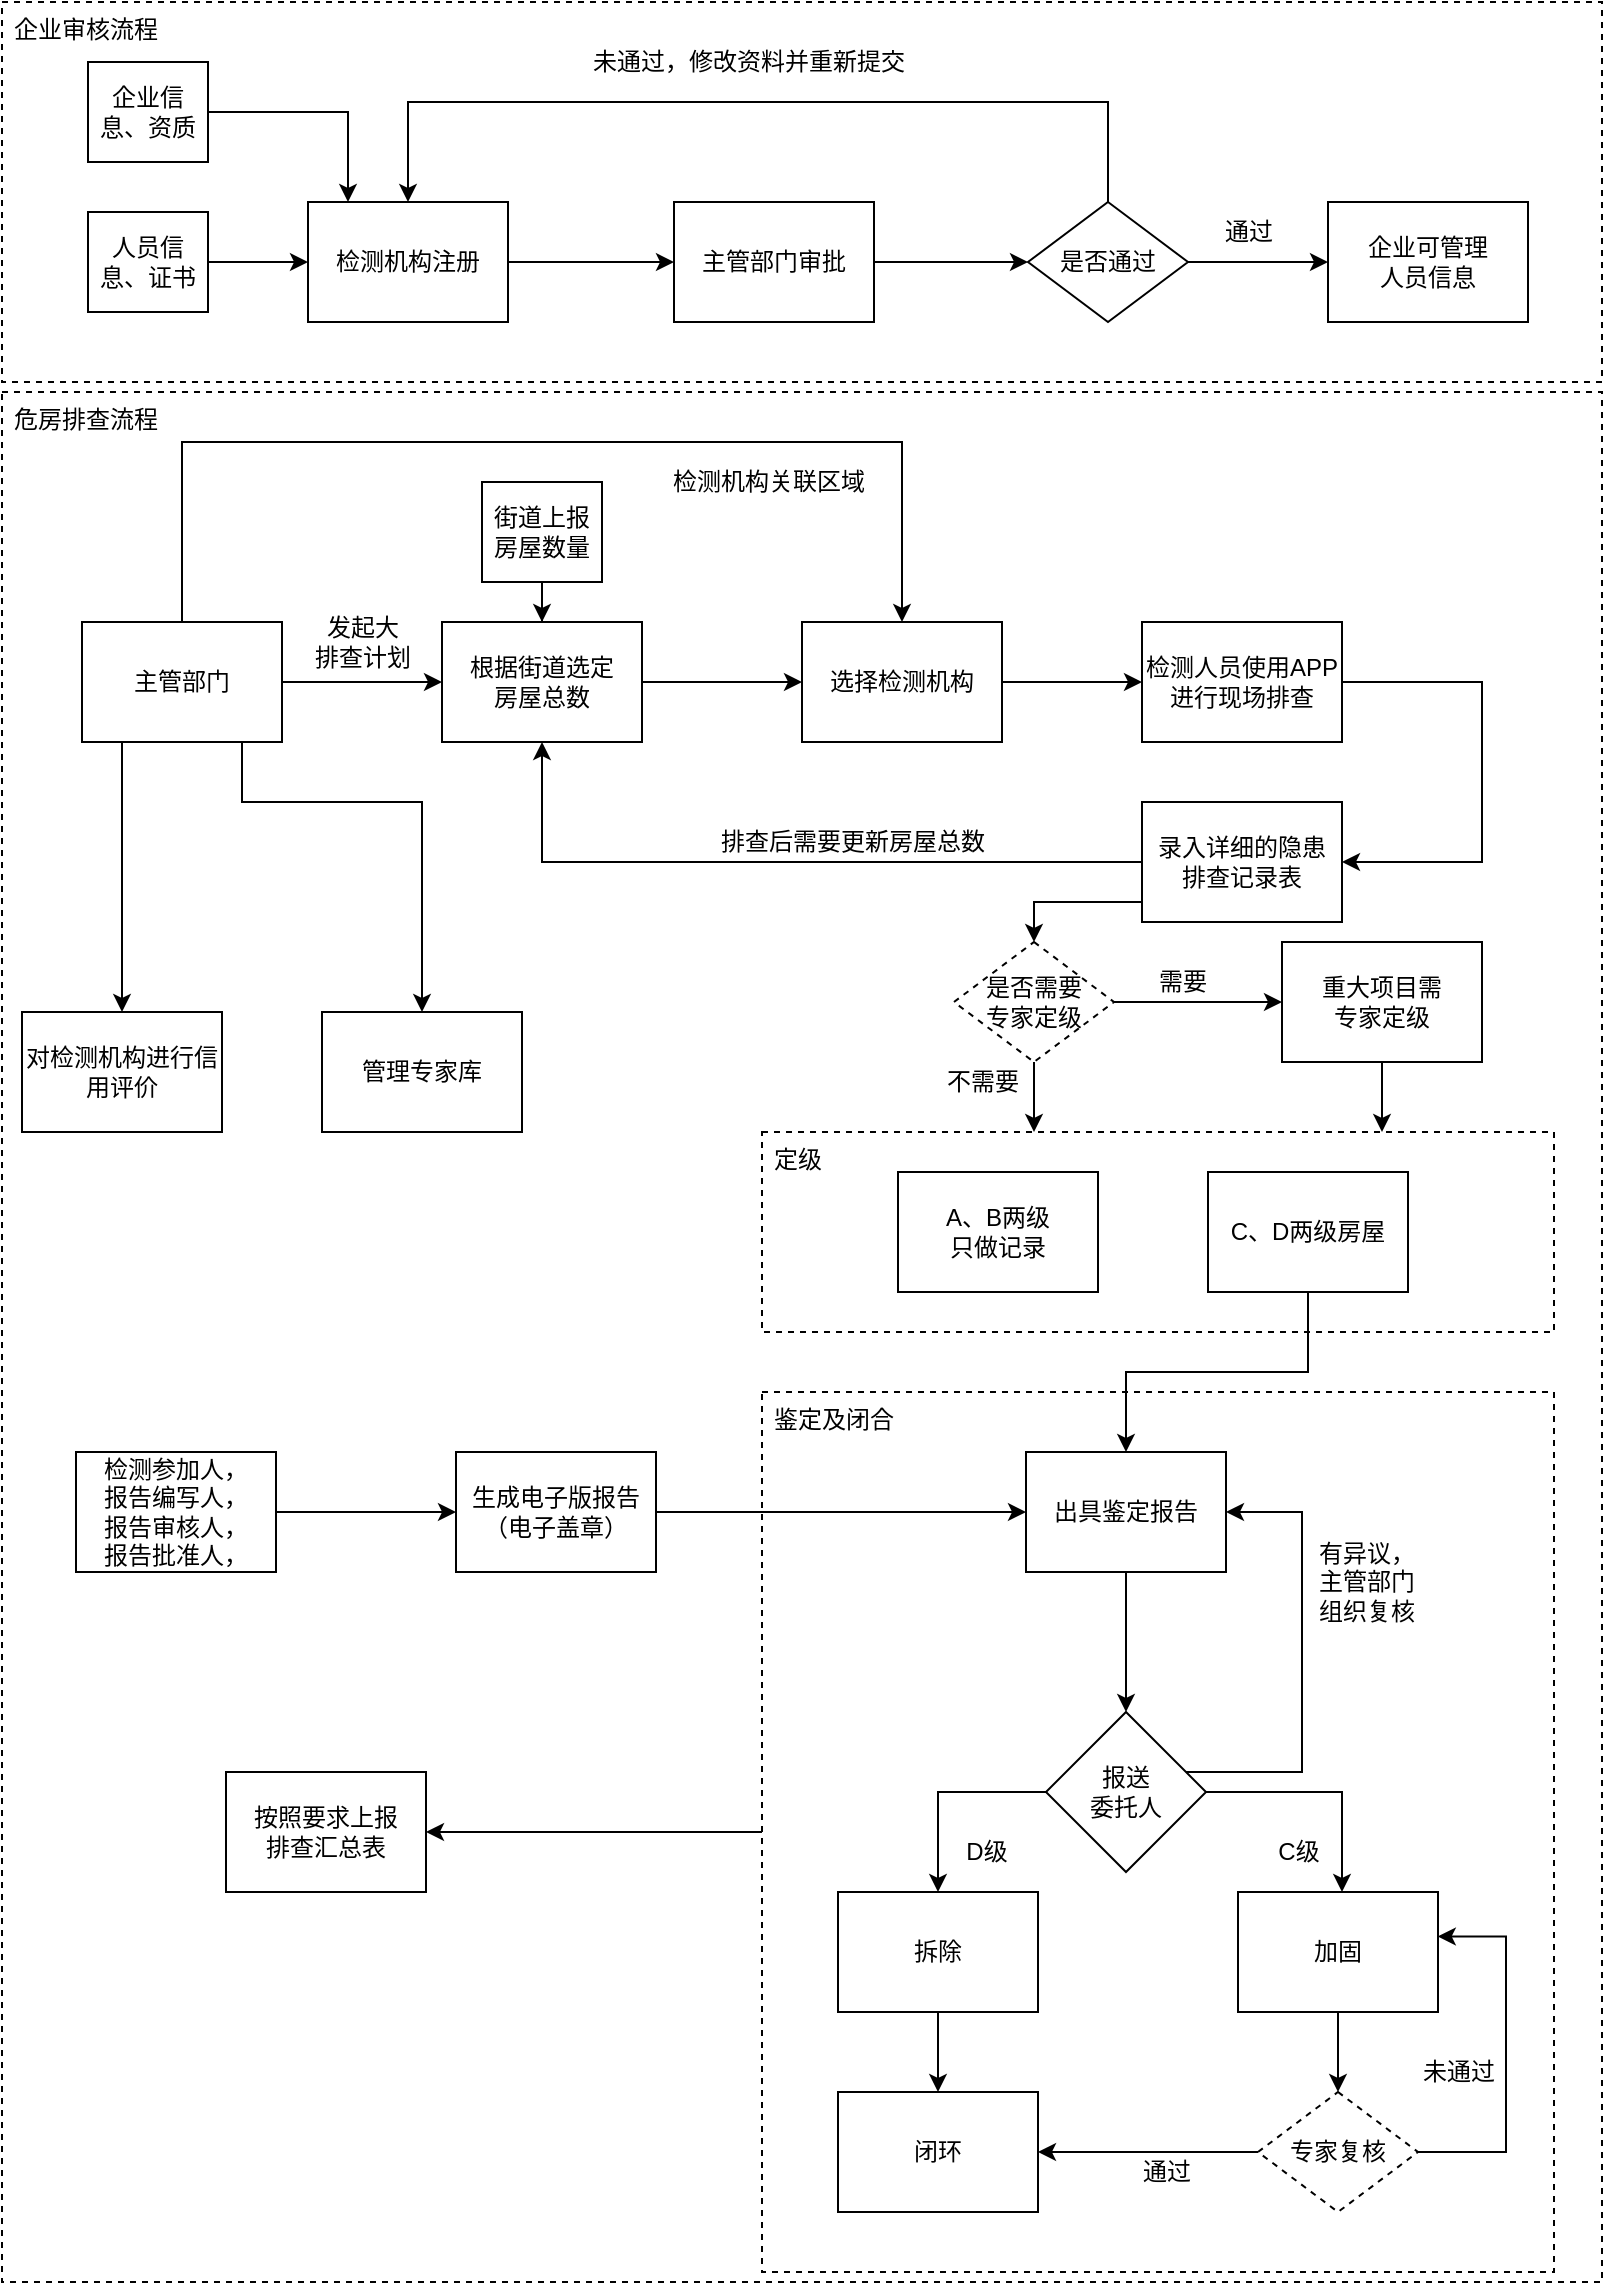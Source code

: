 <mxfile version="18.1.1" type="github">
  <diagram id="qpHJCxcwcaYMZpSIbfGM" name="Page-1">
    <mxGraphModel dx="2062" dy="1122" grid="1" gridSize="10" guides="1" tooltips="1" connect="1" arrows="1" fold="1" page="1" pageScale="1" pageWidth="827" pageHeight="1169" math="0" shadow="0">
      <root>
        <mxCell id="0" />
        <mxCell id="1" parent="0" />
        <mxCell id="12VAQ8Nin5VYsXPCudkx-8" value="" style="edgeStyle=orthogonalEdgeStyle;rounded=0;orthogonalLoop=1;jettySize=auto;html=1;" parent="1" source="12VAQ8Nin5VYsXPCudkx-1" target="12VAQ8Nin5VYsXPCudkx-6" edge="1">
          <mxGeometry relative="1" as="geometry" />
        </mxCell>
        <mxCell id="12VAQ8Nin5VYsXPCudkx-1" value="检测机构注册" style="rounded=0;whiteSpace=wrap;html=1;" parent="1" vertex="1">
          <mxGeometry x="163" y="120" width="100" height="60" as="geometry" />
        </mxCell>
        <mxCell id="12VAQ8Nin5VYsXPCudkx-3" style="edgeStyle=orthogonalEdgeStyle;rounded=0;orthogonalLoop=1;jettySize=auto;html=1;" parent="1" source="12VAQ8Nin5VYsXPCudkx-2" target="12VAQ8Nin5VYsXPCudkx-1" edge="1">
          <mxGeometry relative="1" as="geometry">
            <Array as="points">
              <mxPoint x="183" y="75" />
            </Array>
          </mxGeometry>
        </mxCell>
        <mxCell id="12VAQ8Nin5VYsXPCudkx-2" value="企业信息、资质" style="rounded=0;whiteSpace=wrap;html=1;" parent="1" vertex="1">
          <mxGeometry x="53" y="50" width="60" height="50" as="geometry" />
        </mxCell>
        <mxCell id="12VAQ8Nin5VYsXPCudkx-5" value="" style="edgeStyle=orthogonalEdgeStyle;rounded=0;orthogonalLoop=1;jettySize=auto;html=1;" parent="1" source="12VAQ8Nin5VYsXPCudkx-4" target="12VAQ8Nin5VYsXPCudkx-1" edge="1">
          <mxGeometry relative="1" as="geometry" />
        </mxCell>
        <mxCell id="12VAQ8Nin5VYsXPCudkx-4" value="人员信息、证书" style="rounded=0;whiteSpace=wrap;html=1;" parent="1" vertex="1">
          <mxGeometry x="53" y="125" width="60" height="50" as="geometry" />
        </mxCell>
        <mxCell id="12VAQ8Nin5VYsXPCudkx-9" value="" style="edgeStyle=orthogonalEdgeStyle;rounded=0;orthogonalLoop=1;jettySize=auto;html=1;" parent="1" source="12VAQ8Nin5VYsXPCudkx-6" target="12VAQ8Nin5VYsXPCudkx-7" edge="1">
          <mxGeometry relative="1" as="geometry" />
        </mxCell>
        <mxCell id="12VAQ8Nin5VYsXPCudkx-6" value="主管部门审批" style="rounded=0;whiteSpace=wrap;html=1;" parent="1" vertex="1">
          <mxGeometry x="346" y="120" width="100" height="60" as="geometry" />
        </mxCell>
        <mxCell id="12VAQ8Nin5VYsXPCudkx-10" style="edgeStyle=orthogonalEdgeStyle;rounded=0;orthogonalLoop=1;jettySize=auto;html=1;entryX=0.5;entryY=0;entryDx=0;entryDy=0;" parent="1" source="12VAQ8Nin5VYsXPCudkx-7" target="12VAQ8Nin5VYsXPCudkx-1" edge="1">
          <mxGeometry relative="1" as="geometry">
            <Array as="points">
              <mxPoint x="563" y="70" />
              <mxPoint x="213" y="70" />
            </Array>
          </mxGeometry>
        </mxCell>
        <mxCell id="12VAQ8Nin5VYsXPCudkx-13" value="" style="edgeStyle=orthogonalEdgeStyle;rounded=0;orthogonalLoop=1;jettySize=auto;html=1;" parent="1" source="12VAQ8Nin5VYsXPCudkx-7" target="12VAQ8Nin5VYsXPCudkx-12" edge="1">
          <mxGeometry relative="1" as="geometry" />
        </mxCell>
        <mxCell id="12VAQ8Nin5VYsXPCudkx-7" value="是否通过" style="rhombus;whiteSpace=wrap;html=1;" parent="1" vertex="1">
          <mxGeometry x="523" y="120" width="80" height="60" as="geometry" />
        </mxCell>
        <mxCell id="12VAQ8Nin5VYsXPCudkx-11" value="未通过，修改资料并重新提交" style="text;html=1;resizable=0;autosize=1;align=center;verticalAlign=middle;points=[];fillColor=none;strokeColor=none;rounded=0;" parent="1" vertex="1">
          <mxGeometry x="298" y="40" width="170" height="20" as="geometry" />
        </mxCell>
        <mxCell id="12VAQ8Nin5VYsXPCudkx-12" value="企业可管理&lt;br&gt;人员信息" style="rounded=0;whiteSpace=wrap;html=1;" parent="1" vertex="1">
          <mxGeometry x="673" y="120" width="100" height="60" as="geometry" />
        </mxCell>
        <mxCell id="12VAQ8Nin5VYsXPCudkx-14" value="通过" style="text;html=1;resizable=0;autosize=1;align=center;verticalAlign=middle;points=[];fillColor=none;strokeColor=none;rounded=0;" parent="1" vertex="1">
          <mxGeometry x="613" y="125" width="40" height="20" as="geometry" />
        </mxCell>
        <mxCell id="12VAQ8Nin5VYsXPCudkx-19" value="" style="edgeStyle=orthogonalEdgeStyle;rounded=0;orthogonalLoop=1;jettySize=auto;html=1;" parent="1" source="12VAQ8Nin5VYsXPCudkx-15" target="12VAQ8Nin5VYsXPCudkx-16" edge="1">
          <mxGeometry relative="1" as="geometry" />
        </mxCell>
        <mxCell id="12VAQ8Nin5VYsXPCudkx-67" value="" style="edgeStyle=orthogonalEdgeStyle;rounded=0;orthogonalLoop=1;jettySize=auto;html=1;" parent="1" source="12VAQ8Nin5VYsXPCudkx-15" target="12VAQ8Nin5VYsXPCudkx-66" edge="1">
          <mxGeometry relative="1" as="geometry">
            <Array as="points">
              <mxPoint x="70" y="420" />
              <mxPoint x="70" y="420" />
            </Array>
          </mxGeometry>
        </mxCell>
        <mxCell id="12VAQ8Nin5VYsXPCudkx-109" style="edgeStyle=orthogonalEdgeStyle;rounded=0;orthogonalLoop=1;jettySize=auto;html=1;entryX=0.5;entryY=0;entryDx=0;entryDy=0;" parent="1" source="12VAQ8Nin5VYsXPCudkx-15" target="12VAQ8Nin5VYsXPCudkx-88" edge="1">
          <mxGeometry relative="1" as="geometry">
            <Array as="points">
              <mxPoint x="130" y="420" />
              <mxPoint x="220" y="420" />
            </Array>
          </mxGeometry>
        </mxCell>
        <mxCell id="12VAQ8Nin5VYsXPCudkx-110" style="edgeStyle=orthogonalEdgeStyle;rounded=0;orthogonalLoop=1;jettySize=auto;html=1;entryX=0.5;entryY=0;entryDx=0;entryDy=0;" parent="1" source="12VAQ8Nin5VYsXPCudkx-15" target="12VAQ8Nin5VYsXPCudkx-20" edge="1">
          <mxGeometry relative="1" as="geometry">
            <Array as="points">
              <mxPoint x="100" y="240" />
              <mxPoint x="460" y="240" />
            </Array>
          </mxGeometry>
        </mxCell>
        <mxCell id="12VAQ8Nin5VYsXPCudkx-15" value="主管部门" style="rounded=0;whiteSpace=wrap;html=1;" parent="1" vertex="1">
          <mxGeometry x="50" y="330" width="100" height="60" as="geometry" />
        </mxCell>
        <mxCell id="12VAQ8Nin5VYsXPCudkx-21" value="" style="edgeStyle=orthogonalEdgeStyle;rounded=0;orthogonalLoop=1;jettySize=auto;html=1;" parent="1" source="12VAQ8Nin5VYsXPCudkx-16" target="12VAQ8Nin5VYsXPCudkx-20" edge="1">
          <mxGeometry relative="1" as="geometry" />
        </mxCell>
        <mxCell id="12VAQ8Nin5VYsXPCudkx-16" value="根据街道选定&lt;br&gt;房屋总数" style="rounded=0;whiteSpace=wrap;html=1;" parent="1" vertex="1">
          <mxGeometry x="230" y="330" width="100" height="60" as="geometry" />
        </mxCell>
        <mxCell id="12VAQ8Nin5VYsXPCudkx-18" value="" style="edgeStyle=orthogonalEdgeStyle;rounded=0;orthogonalLoop=1;jettySize=auto;html=1;" parent="1" source="12VAQ8Nin5VYsXPCudkx-17" target="12VAQ8Nin5VYsXPCudkx-16" edge="1">
          <mxGeometry relative="1" as="geometry" />
        </mxCell>
        <mxCell id="12VAQ8Nin5VYsXPCudkx-17" value="街道上报房屋数量" style="rounded=0;whiteSpace=wrap;html=1;" parent="1" vertex="1">
          <mxGeometry x="250" y="260" width="60" height="50" as="geometry" />
        </mxCell>
        <mxCell id="12VAQ8Nin5VYsXPCudkx-23" value="" style="edgeStyle=orthogonalEdgeStyle;rounded=0;orthogonalLoop=1;jettySize=auto;html=1;" parent="1" source="12VAQ8Nin5VYsXPCudkx-20" target="12VAQ8Nin5VYsXPCudkx-22" edge="1">
          <mxGeometry relative="1" as="geometry" />
        </mxCell>
        <mxCell id="12VAQ8Nin5VYsXPCudkx-20" value="选择检测机构" style="rounded=0;whiteSpace=wrap;html=1;" parent="1" vertex="1">
          <mxGeometry x="410" y="330" width="100" height="60" as="geometry" />
        </mxCell>
        <mxCell id="12VAQ8Nin5VYsXPCudkx-25" style="edgeStyle=orthogonalEdgeStyle;rounded=0;orthogonalLoop=1;jettySize=auto;html=1;" parent="1" source="12VAQ8Nin5VYsXPCudkx-22" target="12VAQ8Nin5VYsXPCudkx-24" edge="1">
          <mxGeometry relative="1" as="geometry">
            <Array as="points">
              <mxPoint x="750" y="360" />
            </Array>
          </mxGeometry>
        </mxCell>
        <mxCell id="12VAQ8Nin5VYsXPCudkx-22" value="检测人员使用APP进行现场排查" style="rounded=0;whiteSpace=wrap;html=1;" parent="1" vertex="1">
          <mxGeometry x="580" y="330" width="100" height="60" as="geometry" />
        </mxCell>
        <mxCell id="12VAQ8Nin5VYsXPCudkx-85" style="edgeStyle=orthogonalEdgeStyle;rounded=0;orthogonalLoop=1;jettySize=auto;html=1;entryX=0.5;entryY=1;entryDx=0;entryDy=0;" parent="1" source="12VAQ8Nin5VYsXPCudkx-24" target="12VAQ8Nin5VYsXPCudkx-16" edge="1">
          <mxGeometry relative="1" as="geometry" />
        </mxCell>
        <mxCell id="12VAQ8Nin5VYsXPCudkx-114" style="edgeStyle=orthogonalEdgeStyle;rounded=0;orthogonalLoop=1;jettySize=auto;html=1;entryX=0.5;entryY=0;entryDx=0;entryDy=0;" parent="1" source="12VAQ8Nin5VYsXPCudkx-24" target="12VAQ8Nin5VYsXPCudkx-113" edge="1">
          <mxGeometry relative="1" as="geometry">
            <Array as="points">
              <mxPoint x="526" y="470" />
            </Array>
          </mxGeometry>
        </mxCell>
        <mxCell id="12VAQ8Nin5VYsXPCudkx-24" value="录入详细的隐患&lt;br&gt;排查记录表" style="rounded=0;whiteSpace=wrap;html=1;" parent="1" vertex="1">
          <mxGeometry x="580" y="420" width="100" height="60" as="geometry" />
        </mxCell>
        <mxCell id="12VAQ8Nin5VYsXPCudkx-28" value="A、B两级&lt;br&gt;只做记录" style="rounded=0;whiteSpace=wrap;html=1;" parent="1" vertex="1">
          <mxGeometry x="458" y="605" width="100" height="60" as="geometry" />
        </mxCell>
        <mxCell id="12VAQ8Nin5VYsXPCudkx-112" value="" style="edgeStyle=orthogonalEdgeStyle;rounded=0;orthogonalLoop=1;jettySize=auto;html=1;" parent="1" source="12VAQ8Nin5VYsXPCudkx-30" target="12VAQ8Nin5VYsXPCudkx-32" edge="1">
          <mxGeometry relative="1" as="geometry" />
        </mxCell>
        <mxCell id="12VAQ8Nin5VYsXPCudkx-30" value="C、D两级房屋" style="rounded=0;whiteSpace=wrap;html=1;" parent="1" vertex="1">
          <mxGeometry x="613" y="605" width="100" height="60" as="geometry" />
        </mxCell>
        <mxCell id="12VAQ8Nin5VYsXPCudkx-58" value="" style="edgeStyle=orthogonalEdgeStyle;rounded=0;orthogonalLoop=1;jettySize=auto;html=1;" parent="1" source="12VAQ8Nin5VYsXPCudkx-32" target="12VAQ8Nin5VYsXPCudkx-57" edge="1">
          <mxGeometry relative="1" as="geometry" />
        </mxCell>
        <mxCell id="12VAQ8Nin5VYsXPCudkx-32" value="出具鉴定报告" style="rounded=0;whiteSpace=wrap;html=1;" parent="1" vertex="1">
          <mxGeometry x="522" y="745" width="100" height="60" as="geometry" />
        </mxCell>
        <mxCell id="12VAQ8Nin5VYsXPCudkx-100" value="" style="edgeStyle=orthogonalEdgeStyle;rounded=0;orthogonalLoop=1;jettySize=auto;html=1;" parent="1" source="12VAQ8Nin5VYsXPCudkx-34" target="12VAQ8Nin5VYsXPCudkx-41" edge="1">
          <mxGeometry relative="1" as="geometry" />
        </mxCell>
        <mxCell id="12VAQ8Nin5VYsXPCudkx-34" value="拆除" style="rounded=0;whiteSpace=wrap;html=1;" parent="1" vertex="1">
          <mxGeometry x="428" y="965" width="100" height="60" as="geometry" />
        </mxCell>
        <mxCell id="12VAQ8Nin5VYsXPCudkx-102" value="" style="edgeStyle=orthogonalEdgeStyle;rounded=0;orthogonalLoop=1;jettySize=auto;html=1;" parent="1" source="12VAQ8Nin5VYsXPCudkx-37" edge="1">
          <mxGeometry relative="1" as="geometry">
            <mxPoint x="678" y="1065" as="targetPoint" />
          </mxGeometry>
        </mxCell>
        <mxCell id="12VAQ8Nin5VYsXPCudkx-37" value="加固" style="rounded=0;whiteSpace=wrap;html=1;" parent="1" vertex="1">
          <mxGeometry x="628" y="965" width="100" height="60" as="geometry" />
        </mxCell>
        <mxCell id="12VAQ8Nin5VYsXPCudkx-39" value="C级" style="text;html=1;resizable=0;autosize=1;align=center;verticalAlign=middle;points=[];fillColor=none;strokeColor=none;rounded=0;" parent="1" vertex="1">
          <mxGeometry x="638" y="935" width="40" height="20" as="geometry" />
        </mxCell>
        <mxCell id="12VAQ8Nin5VYsXPCudkx-40" value="D级" style="text;html=1;resizable=0;autosize=1;align=center;verticalAlign=middle;points=[];fillColor=none;strokeColor=none;rounded=0;" parent="1" vertex="1">
          <mxGeometry x="482" y="935" width="40" height="20" as="geometry" />
        </mxCell>
        <mxCell id="12VAQ8Nin5VYsXPCudkx-41" value="闭环" style="rounded=0;whiteSpace=wrap;html=1;" parent="1" vertex="1">
          <mxGeometry x="428" y="1065" width="100" height="60" as="geometry" />
        </mxCell>
        <mxCell id="12VAQ8Nin5VYsXPCudkx-45" value="排查后需要更新房屋总数" style="text;html=1;resizable=0;autosize=1;align=center;verticalAlign=middle;points=[];fillColor=none;strokeColor=none;rounded=0;rotation=0;" parent="1" vertex="1">
          <mxGeometry x="360" y="430" width="150" height="20" as="geometry" />
        </mxCell>
        <mxCell id="12VAQ8Nin5VYsXPCudkx-55" value="定级" style="text;strokeColor=default;fillColor=none;align=left;verticalAlign=top;spacingLeft=4;spacingRight=4;overflow=hidden;rotatable=0;points=[[0,0.5],[1,0.5]];portConstraint=eastwest;dashed=1;" parent="1" vertex="1">
          <mxGeometry x="390" y="585" width="396" height="100" as="geometry" />
        </mxCell>
        <mxCell id="12VAQ8Nin5VYsXPCudkx-62" style="edgeStyle=orthogonalEdgeStyle;rounded=0;orthogonalLoop=1;jettySize=auto;html=1;entryX=1;entryY=0.5;entryDx=0;entryDy=0;" parent="1" source="12VAQ8Nin5VYsXPCudkx-57" target="12VAQ8Nin5VYsXPCudkx-32" edge="1">
          <mxGeometry relative="1" as="geometry">
            <Array as="points">
              <mxPoint x="660" y="905" />
              <mxPoint x="660" y="775" />
            </Array>
          </mxGeometry>
        </mxCell>
        <mxCell id="12VAQ8Nin5VYsXPCudkx-63" style="edgeStyle=orthogonalEdgeStyle;rounded=0;orthogonalLoop=1;jettySize=auto;html=1;entryX=0.5;entryY=0;entryDx=0;entryDy=0;" parent="1" source="12VAQ8Nin5VYsXPCudkx-57" target="12VAQ8Nin5VYsXPCudkx-34" edge="1">
          <mxGeometry relative="1" as="geometry" />
        </mxCell>
        <mxCell id="12VAQ8Nin5VYsXPCudkx-64" style="edgeStyle=orthogonalEdgeStyle;rounded=0;orthogonalLoop=1;jettySize=auto;html=1;" parent="1" source="12VAQ8Nin5VYsXPCudkx-57" target="12VAQ8Nin5VYsXPCudkx-37" edge="1">
          <mxGeometry relative="1" as="geometry">
            <Array as="points">
              <mxPoint x="680" y="915" />
            </Array>
          </mxGeometry>
        </mxCell>
        <mxCell id="12VAQ8Nin5VYsXPCudkx-57" value="报送&lt;br&gt;委托人" style="rhombus;whiteSpace=wrap;html=1;" parent="1" vertex="1">
          <mxGeometry x="532" y="875" width="80" height="80" as="geometry" />
        </mxCell>
        <mxCell id="12VAQ8Nin5VYsXPCudkx-60" value="有异议，&lt;br&gt;主管部门&lt;br&gt;组织复核" style="text;html=1;resizable=0;autosize=1;align=center;verticalAlign=middle;points=[];fillColor=none;strokeColor=none;rounded=0;dashed=1;" parent="1" vertex="1">
          <mxGeometry x="662" y="785" width="60" height="50" as="geometry" />
        </mxCell>
        <mxCell id="12VAQ8Nin5VYsXPCudkx-66" value="对检测机构进行信用评价" style="rounded=0;whiteSpace=wrap;html=1;" parent="1" vertex="1">
          <mxGeometry x="20" y="525" width="100" height="60" as="geometry" />
        </mxCell>
        <mxCell id="12VAQ8Nin5VYsXPCudkx-71" value="" style="edgeStyle=orthogonalEdgeStyle;rounded=0;orthogonalLoop=1;jettySize=auto;html=1;" parent="1" source="12VAQ8Nin5VYsXPCudkx-69" target="12VAQ8Nin5VYsXPCudkx-70" edge="1">
          <mxGeometry relative="1" as="geometry" />
        </mxCell>
        <mxCell id="12VAQ8Nin5VYsXPCudkx-69" value="检测参加人，&lt;br&gt;报告编写人，&lt;br&gt;报告审核人，&lt;br&gt;报告批准人，" style="rounded=0;whiteSpace=wrap;html=1;" parent="1" vertex="1">
          <mxGeometry x="47" y="745" width="100" height="60" as="geometry" />
        </mxCell>
        <mxCell id="12VAQ8Nin5VYsXPCudkx-72" style="edgeStyle=orthogonalEdgeStyle;rounded=0;orthogonalLoop=1;jettySize=auto;html=1;entryX=0;entryY=0.5;entryDx=0;entryDy=0;" parent="1" source="12VAQ8Nin5VYsXPCudkx-70" target="12VAQ8Nin5VYsXPCudkx-32" edge="1">
          <mxGeometry relative="1" as="geometry">
            <mxPoint x="382" y="815" as="targetPoint" />
          </mxGeometry>
        </mxCell>
        <mxCell id="12VAQ8Nin5VYsXPCudkx-70" value="生成电子版报告（电子盖章）" style="rounded=0;whiteSpace=wrap;html=1;" parent="1" vertex="1">
          <mxGeometry x="237" y="745" width="100" height="60" as="geometry" />
        </mxCell>
        <mxCell id="12VAQ8Nin5VYsXPCudkx-73" value="按照要求上报&lt;br&gt;排查汇总表" style="rounded=0;whiteSpace=wrap;html=1;" parent="1" vertex="1">
          <mxGeometry x="122" y="905" width="100" height="60" as="geometry" />
        </mxCell>
        <mxCell id="12VAQ8Nin5VYsXPCudkx-88" value="管理专家库" style="rounded=0;whiteSpace=wrap;html=1;" parent="1" vertex="1">
          <mxGeometry x="170" y="525" width="100" height="60" as="geometry" />
        </mxCell>
        <mxCell id="12VAQ8Nin5VYsXPCudkx-123" value="" style="edgeStyle=orthogonalEdgeStyle;rounded=0;orthogonalLoop=1;jettySize=auto;html=1;" parent="1" source="12VAQ8Nin5VYsXPCudkx-93" target="12VAQ8Nin5VYsXPCudkx-55" edge="1">
          <mxGeometry relative="1" as="geometry">
            <Array as="points">
              <mxPoint x="700" y="580" />
              <mxPoint x="700" y="580" />
            </Array>
          </mxGeometry>
        </mxCell>
        <mxCell id="12VAQ8Nin5VYsXPCudkx-93" value="重大项目需&lt;br&gt;专家定级" style="rounded=0;whiteSpace=wrap;html=1;" parent="1" vertex="1">
          <mxGeometry x="650" y="490" width="100" height="60" as="geometry" />
        </mxCell>
        <mxCell id="12VAQ8Nin5VYsXPCudkx-105" value="" style="edgeStyle=orthogonalEdgeStyle;rounded=0;orthogonalLoop=1;jettySize=auto;html=1;" parent="1" source="12VAQ8Nin5VYsXPCudkx-104" target="12VAQ8Nin5VYsXPCudkx-41" edge="1">
          <mxGeometry relative="1" as="geometry" />
        </mxCell>
        <mxCell id="12VAQ8Nin5VYsXPCudkx-106" style="edgeStyle=orthogonalEdgeStyle;rounded=0;orthogonalLoop=1;jettySize=auto;html=1;entryX=0.999;entryY=0.37;entryDx=0;entryDy=0;entryPerimeter=0;" parent="1" source="12VAQ8Nin5VYsXPCudkx-104" target="12VAQ8Nin5VYsXPCudkx-37" edge="1">
          <mxGeometry relative="1" as="geometry">
            <mxPoint x="742" y="985" as="targetPoint" />
            <Array as="points">
              <mxPoint x="762" y="1095" />
              <mxPoint x="762" y="987" />
            </Array>
          </mxGeometry>
        </mxCell>
        <mxCell id="12VAQ8Nin5VYsXPCudkx-104" value="专家复核" style="rhombus;whiteSpace=wrap;html=1;dashed=1;strokeColor=default;" parent="1" vertex="1">
          <mxGeometry x="638" y="1065" width="80" height="60" as="geometry" />
        </mxCell>
        <mxCell id="12VAQ8Nin5VYsXPCudkx-107" value="未通过" style="text;html=1;resizable=0;autosize=1;align=center;verticalAlign=middle;points=[];fillColor=none;strokeColor=none;rounded=0;dashed=1;" parent="1" vertex="1">
          <mxGeometry x="713" y="1045" width="50" height="20" as="geometry" />
        </mxCell>
        <mxCell id="12VAQ8Nin5VYsXPCudkx-108" value="通过" style="text;html=1;resizable=0;autosize=1;align=center;verticalAlign=middle;points=[];fillColor=none;strokeColor=none;rounded=0;dashed=1;" parent="1" vertex="1">
          <mxGeometry x="572" y="1095" width="40" height="20" as="geometry" />
        </mxCell>
        <mxCell id="12VAQ8Nin5VYsXPCudkx-111" value="检测机构关联区域" style="text;html=1;resizable=0;autosize=1;align=center;verticalAlign=middle;points=[];fillColor=none;strokeColor=none;rounded=0;dashed=1;" parent="1" vertex="1">
          <mxGeometry x="338" y="250" width="110" height="20" as="geometry" />
        </mxCell>
        <mxCell id="12VAQ8Nin5VYsXPCudkx-118" value="" style="edgeStyle=orthogonalEdgeStyle;rounded=0;orthogonalLoop=1;jettySize=auto;html=1;" parent="1" source="12VAQ8Nin5VYsXPCudkx-113" target="12VAQ8Nin5VYsXPCudkx-93" edge="1">
          <mxGeometry relative="1" as="geometry" />
        </mxCell>
        <mxCell id="12VAQ8Nin5VYsXPCudkx-121" value="" style="edgeStyle=orthogonalEdgeStyle;rounded=0;orthogonalLoop=1;jettySize=auto;html=1;" parent="1" source="12VAQ8Nin5VYsXPCudkx-113" target="12VAQ8Nin5VYsXPCudkx-55" edge="1">
          <mxGeometry relative="1" as="geometry">
            <Array as="points">
              <mxPoint x="526" y="580" />
              <mxPoint x="526" y="580" />
            </Array>
          </mxGeometry>
        </mxCell>
        <mxCell id="12VAQ8Nin5VYsXPCudkx-113" value="是否需要&lt;br&gt;专家定级" style="rhombus;whiteSpace=wrap;html=1;dashed=1;strokeColor=default;" parent="1" vertex="1">
          <mxGeometry x="486" y="490" width="80" height="60" as="geometry" />
        </mxCell>
        <mxCell id="12VAQ8Nin5VYsXPCudkx-120" value="需要" style="text;html=1;resizable=0;autosize=1;align=center;verticalAlign=middle;points=[];fillColor=none;strokeColor=none;rounded=0;dashed=1;" parent="1" vertex="1">
          <mxGeometry x="580" y="500" width="40" height="20" as="geometry" />
        </mxCell>
        <mxCell id="12VAQ8Nin5VYsXPCudkx-124" value="不需要" style="text;html=1;resizable=0;autosize=1;align=center;verticalAlign=middle;points=[];fillColor=none;strokeColor=none;rounded=0;dashed=1;" parent="1" vertex="1">
          <mxGeometry x="475" y="550" width="50" height="20" as="geometry" />
        </mxCell>
        <mxCell id="12VAQ8Nin5VYsXPCudkx-129" style="edgeStyle=orthogonalEdgeStyle;rounded=0;orthogonalLoop=1;jettySize=auto;html=1;entryX=1;entryY=0.5;entryDx=0;entryDy=0;" parent="1" source="12VAQ8Nin5VYsXPCudkx-126" target="12VAQ8Nin5VYsXPCudkx-73" edge="1">
          <mxGeometry relative="1" as="geometry" />
        </mxCell>
        <mxCell id="12VAQ8Nin5VYsXPCudkx-126" value="鉴定及闭合" style="text;strokeColor=default;fillColor=none;align=left;verticalAlign=top;spacingLeft=4;spacingRight=4;overflow=hidden;rotatable=0;points=[[0,0.5],[1,0.5]];portConstraint=eastwest;dashed=1;" parent="1" vertex="1">
          <mxGeometry x="390" y="715" width="396" height="440" as="geometry" />
        </mxCell>
        <mxCell id="12VAQ8Nin5VYsXPCudkx-130" value="&lt;span style=&quot;&quot;&gt;发起&lt;/span&gt;&lt;span style=&quot;&quot;&gt;大&lt;br&gt;排查计划&lt;/span&gt;" style="text;html=1;resizable=0;autosize=1;align=center;verticalAlign=middle;points=[];fillColor=none;strokeColor=none;rounded=0;dashed=1;" parent="1" vertex="1">
          <mxGeometry x="160" y="325" width="60" height="30" as="geometry" />
        </mxCell>
        <mxCell id="12VAQ8Nin5VYsXPCudkx-131" value="企业审核流程" style="text;strokeColor=default;fillColor=none;align=left;verticalAlign=top;spacingLeft=4;spacingRight=4;overflow=hidden;rotatable=0;points=[[0,0.5],[1,0.5]];portConstraint=eastwest;dashed=1;" parent="1" vertex="1">
          <mxGeometry x="10" y="20" width="800" height="190" as="geometry" />
        </mxCell>
        <mxCell id="12VAQ8Nin5VYsXPCudkx-132" value="危房排查流程" style="text;strokeColor=default;fillColor=none;align=left;verticalAlign=top;spacingLeft=4;spacingRight=4;overflow=hidden;rotatable=0;points=[[0,0.5],[1,0.5]];portConstraint=eastwest;dashed=1;" parent="1" vertex="1">
          <mxGeometry x="10" y="215" width="800" height="945" as="geometry" />
        </mxCell>
      </root>
    </mxGraphModel>
  </diagram>
</mxfile>
